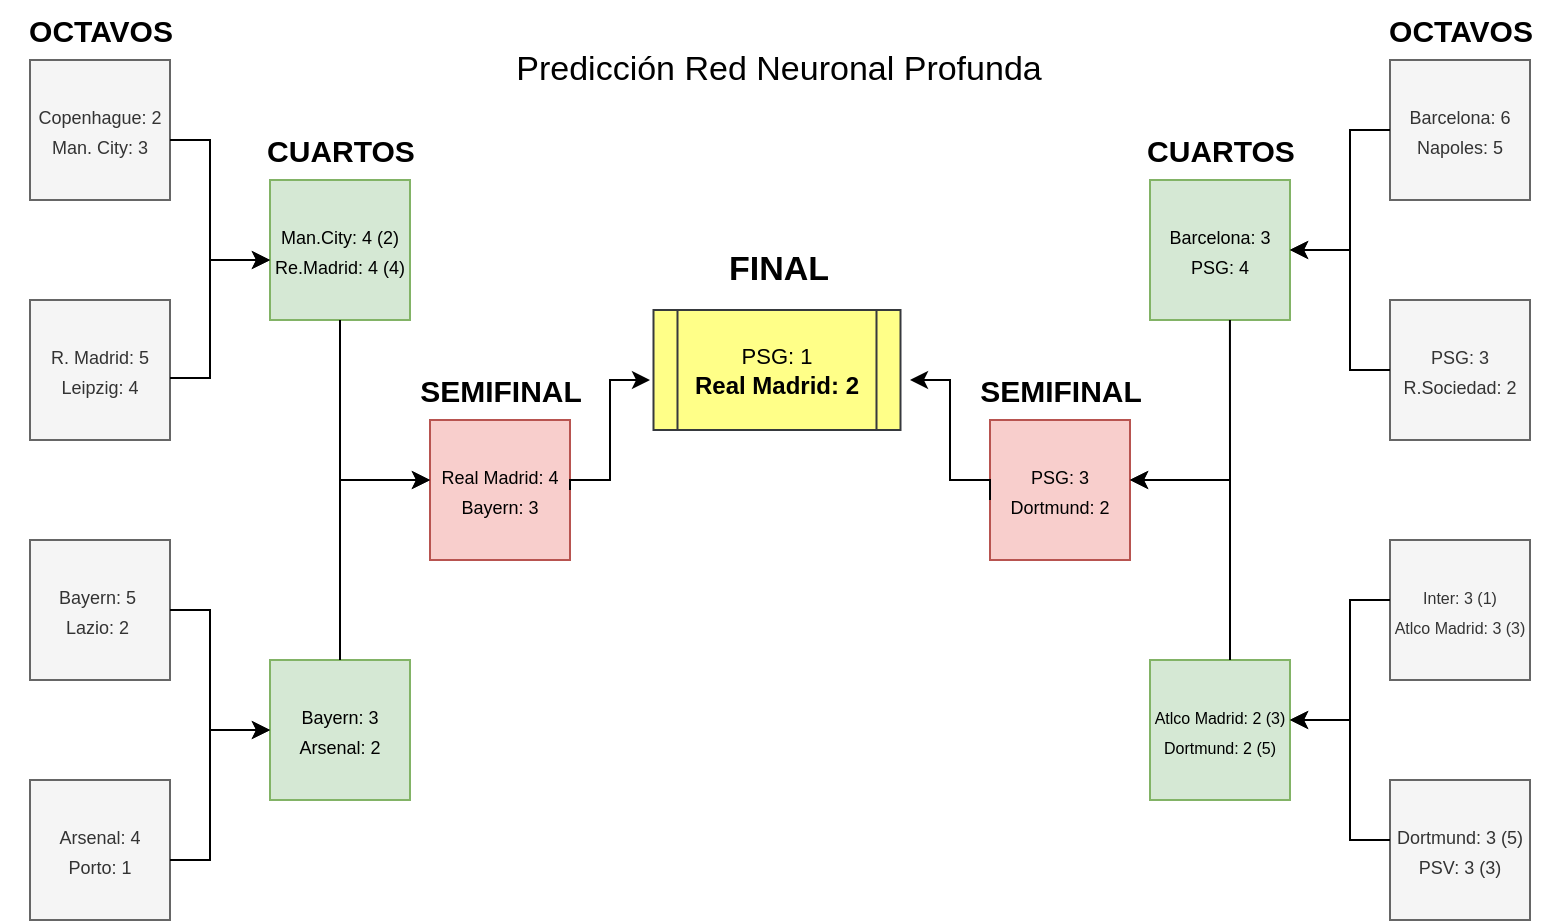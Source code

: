 <mxfile version="20.4.0" type="github"><diagram id="x-SEVUSwufxlTRb1mQCB" name="Página-1"><mxGraphModel dx="868" dy="424" grid="1" gridSize="10" guides="1" tooltips="1" connect="1" arrows="1" fold="1" page="1" pageScale="1" pageWidth="827" pageHeight="1169" math="0" shadow="0"><root><mxCell id="0"/><mxCell id="1" parent="0"/><mxCell id="oHkbIEZmlbN_jY3XfqhF-1" value="&lt;font style=&quot;font-size: 9px;&quot;&gt;Copenhague: 2&lt;br&gt;Man. City: 3&lt;/font&gt;" style="whiteSpace=wrap;html=1;aspect=fixed;fillColor=#f5f5f5;fontColor=#333333;strokeColor=#666666;" parent="1" vertex="1"><mxGeometry x="40" y="40" width="70" height="70" as="geometry"/></mxCell><mxCell id="oHkbIEZmlbN_jY3XfqhF-2" value="&lt;font style=&quot;font-size: 9px;&quot;&gt;R. Madrid: 5&lt;br&gt;Leipzig: 4&lt;/font&gt;" style="whiteSpace=wrap;html=1;aspect=fixed;fillColor=#f5f5f5;fontColor=#333333;strokeColor=#666666;" parent="1" vertex="1"><mxGeometry x="40" y="160" width="70" height="70" as="geometry"/></mxCell><mxCell id="oHkbIEZmlbN_jY3XfqhF-3" value="&lt;font style=&quot;font-size: 9px;&quot;&gt;Bayern: 5&amp;nbsp;&lt;br&gt;Lazio: 2&amp;nbsp;&lt;/font&gt;" style="whiteSpace=wrap;html=1;aspect=fixed;fillColor=#f5f5f5;fontColor=#333333;strokeColor=#666666;" parent="1" vertex="1"><mxGeometry x="40" y="280" width="70" height="70" as="geometry"/></mxCell><mxCell id="oHkbIEZmlbN_jY3XfqhF-4" value="&lt;font style=&quot;font-size: 9px;&quot;&gt;Arsenal: 4&lt;br&gt;Porto: 1&lt;/font&gt;" style="whiteSpace=wrap;html=1;aspect=fixed;fillColor=#f5f5f5;fontColor=#333333;strokeColor=#666666;" parent="1" vertex="1"><mxGeometry x="40" y="400" width="70" height="70" as="geometry"/></mxCell><mxCell id="oHkbIEZmlbN_jY3XfqhF-5" value="&lt;font style=&quot;font-size: 9px;&quot;&gt;Barcelona: 6&lt;br&gt;Napoles: 5&lt;/font&gt;" style="whiteSpace=wrap;html=1;aspect=fixed;fillColor=#f5f5f5;fontColor=#333333;strokeColor=#666666;" parent="1" vertex="1"><mxGeometry x="720" y="40" width="70" height="70" as="geometry"/></mxCell><mxCell id="oHkbIEZmlbN_jY3XfqhF-6" value="&lt;font style=&quot;font-size: 9px;&quot;&gt;Dortmund: 3 (5)&lt;br&gt;PSV: 3 (3)&lt;/font&gt;" style="whiteSpace=wrap;html=1;aspect=fixed;fillColor=#f5f5f5;fontColor=#333333;strokeColor=#666666;" parent="1" vertex="1"><mxGeometry x="720" y="400" width="70" height="70" as="geometry"/></mxCell><mxCell id="oHkbIEZmlbN_jY3XfqhF-7" value="&lt;font style=&quot;font-size: 8px;&quot;&gt;Inter: 3 (1)&lt;br&gt;Atlco Madrid: 3 (3)&lt;/font&gt;" style="whiteSpace=wrap;html=1;aspect=fixed;fillColor=#f5f5f5;fontColor=#333333;strokeColor=#666666;" parent="1" vertex="1"><mxGeometry x="720" y="280" width="70" height="70" as="geometry"/></mxCell><mxCell id="oHkbIEZmlbN_jY3XfqhF-8" value="&lt;font style=&quot;font-size: 9px;&quot;&gt;PSG: 3&lt;br&gt;R.Sociedad: 2&lt;/font&gt;" style="whiteSpace=wrap;html=1;aspect=fixed;fillColor=#f5f5f5;fontColor=#333333;strokeColor=#666666;" parent="1" vertex="1"><mxGeometry x="720" y="160" width="70" height="70" as="geometry"/></mxCell><mxCell id="oHkbIEZmlbN_jY3XfqhF-9" value="&lt;font style=&quot;font-size: 9px;&quot;&gt;Man.City: 4 (2)&lt;br&gt;Re.Madrid: 4 (4)&lt;/font&gt;" style="whiteSpace=wrap;html=1;aspect=fixed;fillColor=#d5e8d4;strokeColor=#82b366;" parent="1" vertex="1"><mxGeometry x="160" y="100" width="70" height="70" as="geometry"/></mxCell><mxCell id="oHkbIEZmlbN_jY3XfqhF-10" value="&lt;font style=&quot;font-size: 9px;&quot;&gt;Bayern: 3&lt;br&gt;Arsenal: 2&lt;/font&gt;" style="whiteSpace=wrap;html=1;aspect=fixed;fillColor=#d5e8d4;strokeColor=#82b366;" parent="1" vertex="1"><mxGeometry x="160" y="340" width="70" height="70" as="geometry"/></mxCell><mxCell id="oHkbIEZmlbN_jY3XfqhF-11" value="&lt;font style=&quot;font-size: 9px;&quot;&gt;Barcelona: 3&lt;br&gt;PSG: 4&lt;/font&gt;" style="whiteSpace=wrap;html=1;aspect=fixed;fillColor=#d5e8d4;strokeColor=#82b366;" parent="1" vertex="1"><mxGeometry x="600" y="100" width="70" height="70" as="geometry"/></mxCell><mxCell id="oHkbIEZmlbN_jY3XfqhF-12" value="&lt;font style=&quot;font-size: 8px;&quot;&gt;Atlco Madrid: 2 (3)&lt;br&gt;Dortmund: 2 (5)&lt;/font&gt;" style="whiteSpace=wrap;html=1;aspect=fixed;fillColor=#d5e8d4;strokeColor=#82b366;" parent="1" vertex="1"><mxGeometry x="600" y="340" width="70" height="70" as="geometry"/></mxCell><mxCell id="oHkbIEZmlbN_jY3XfqhF-13" value="&lt;font style=&quot;font-size: 9px;&quot;&gt;Real Madrid: 4&lt;br&gt;Bayern: 3&lt;/font&gt;" style="whiteSpace=wrap;html=1;aspect=fixed;fillColor=#f8cecc;strokeColor=#b85450;fillStyle=auto;" parent="1" vertex="1"><mxGeometry x="240" y="220" width="70" height="70" as="geometry"/></mxCell><mxCell id="oHkbIEZmlbN_jY3XfqhF-14" value="&lt;font style=&quot;font-size: 9px;&quot;&gt;PSG: 3&lt;br&gt;Dortmund: 2&lt;/font&gt;" style="whiteSpace=wrap;html=1;aspect=fixed;fillColor=#f8cecc;strokeColor=#b85450;" parent="1" vertex="1"><mxGeometry x="520" y="220" width="70" height="70" as="geometry"/></mxCell><mxCell id="oHkbIEZmlbN_jY3XfqhF-15" value="&lt;font style=&quot;&quot;&gt;&lt;span style=&quot;font-size: 11px;&quot;&gt;PSG: 1&lt;/span&gt;&lt;br&gt;&lt;b style=&quot;&quot;&gt;&lt;font style=&quot;font-size: 12px;&quot;&gt;Real Madrid: 2&lt;/font&gt;&lt;/b&gt;&lt;/font&gt;" style="shape=process;whiteSpace=wrap;html=1;backgroundOutline=1;fillColor=#ffff88;strokeColor=#36393d;" parent="1" vertex="1"><mxGeometry x="351.75" y="165" width="123.5" height="60" as="geometry"/></mxCell><mxCell id="oHkbIEZmlbN_jY3XfqhF-19" value="" style="endArrow=classic;html=1;rounded=0;edgeStyle=orthogonalEdgeStyle;entryX=0;entryY=0.5;entryDx=0;entryDy=0;exitX=1;exitY=0.5;exitDx=0;exitDy=0;" parent="1" source="oHkbIEZmlbN_jY3XfqhF-3" target="oHkbIEZmlbN_jY3XfqhF-10" edge="1"><mxGeometry width="50" height="50" relative="1" as="geometry"><mxPoint x="110" y="330" as="sourcePoint"/><mxPoint x="160" y="280" as="targetPoint"/><Array as="points"><mxPoint x="130" y="315"/><mxPoint x="130" y="375"/></Array></mxGeometry></mxCell><mxCell id="oHkbIEZmlbN_jY3XfqhF-21" value="" style="endArrow=classic;html=1;rounded=0;edgeStyle=orthogonalEdgeStyle;exitX=1;exitY=0.5;exitDx=0;exitDy=0;" parent="1" target="oHkbIEZmlbN_jY3XfqhF-10" edge="1"><mxGeometry width="50" height="50" relative="1" as="geometry"><mxPoint x="110" y="440" as="sourcePoint"/><mxPoint x="160.0" y="385" as="targetPoint"/><Array as="points"><mxPoint x="130" y="440"/><mxPoint x="130" y="375"/></Array></mxGeometry></mxCell><mxCell id="oHkbIEZmlbN_jY3XfqhF-22" value="" style="endArrow=classic;html=1;rounded=0;edgeStyle=orthogonalEdgeStyle;" parent="1" edge="1"><mxGeometry width="50" height="50" relative="1" as="geometry"><mxPoint x="110" y="199" as="sourcePoint"/><mxPoint x="160" y="140" as="targetPoint"/><Array as="points"><mxPoint x="130" y="199"/><mxPoint x="130" y="140"/><mxPoint x="160" y="140"/></Array></mxGeometry></mxCell><mxCell id="oHkbIEZmlbN_jY3XfqhF-23" value="" style="endArrow=classic;html=1;rounded=0;edgeStyle=orthogonalEdgeStyle;entryX=0;entryY=0.5;entryDx=0;entryDy=0;exitX=1;exitY=0.5;exitDx=0;exitDy=0;" parent="1" edge="1"><mxGeometry width="50" height="50" relative="1" as="geometry"><mxPoint x="110" y="80" as="sourcePoint"/><mxPoint x="160" y="140" as="targetPoint"/><Array as="points"><mxPoint x="130" y="80"/><mxPoint x="130" y="140"/></Array></mxGeometry></mxCell><mxCell id="oHkbIEZmlbN_jY3XfqhF-24" value="" style="endArrow=classic;html=1;rounded=0;edgeStyle=orthogonalEdgeStyle;" parent="1" source="oHkbIEZmlbN_jY3XfqhF-9" target="oHkbIEZmlbN_jY3XfqhF-13" edge="1"><mxGeometry width="50" height="50" relative="1" as="geometry"><mxPoint x="130" y="335" as="sourcePoint"/><mxPoint x="180" y="395" as="targetPoint"/><Array as="points"><mxPoint x="195" y="250"/></Array></mxGeometry></mxCell><mxCell id="oHkbIEZmlbN_jY3XfqhF-25" value="" style="endArrow=classic;html=1;rounded=0;edgeStyle=orthogonalEdgeStyle;exitX=0.5;exitY=0;exitDx=0;exitDy=0;" parent="1" source="oHkbIEZmlbN_jY3XfqhF-10" edge="1"><mxGeometry width="50" height="50" relative="1" as="geometry"><mxPoint x="205" y="180" as="sourcePoint"/><mxPoint x="240" y="250" as="targetPoint"/><Array as="points"><mxPoint x="195" y="250"/></Array></mxGeometry></mxCell><mxCell id="oHkbIEZmlbN_jY3XfqhF-27" value="" style="endArrow=classic;html=1;rounded=0;edgeStyle=orthogonalEdgeStyle;exitX=0.5;exitY=0;exitDx=0;exitDy=0;" parent="1" edge="1"><mxGeometry width="50" height="50" relative="1" as="geometry"><mxPoint x="640" y="340" as="sourcePoint"/><mxPoint x="590" y="250" as="targetPoint"/><Array as="points"><mxPoint x="640" y="250"/><mxPoint x="591" y="250"/></Array></mxGeometry></mxCell><mxCell id="oHkbIEZmlbN_jY3XfqhF-28" value="" style="endArrow=classic;html=1;rounded=0;edgeStyle=orthogonalEdgeStyle;exitX=0.571;exitY=1;exitDx=0;exitDy=0;exitPerimeter=0;" parent="1" source="oHkbIEZmlbN_jY3XfqhF-11" edge="1"><mxGeometry width="50" height="50" relative="1" as="geometry"><mxPoint x="650" y="350" as="sourcePoint"/><mxPoint x="590" y="250" as="targetPoint"/><Array as="points"><mxPoint x="640" y="250"/></Array></mxGeometry></mxCell><mxCell id="oHkbIEZmlbN_jY3XfqhF-29" value="" style="endArrow=classic;html=1;rounded=0;edgeStyle=orthogonalEdgeStyle;entryX=1;entryY=0.5;entryDx=0;entryDy=0;exitX=0;exitY=0.5;exitDx=0;exitDy=0;" parent="1" source="oHkbIEZmlbN_jY3XfqhF-5" target="oHkbIEZmlbN_jY3XfqhF-11" edge="1"><mxGeometry width="50" height="50" relative="1" as="geometry"><mxPoint x="650" y="80" as="sourcePoint"/><mxPoint x="700" y="140" as="targetPoint"/><Array as="points"><mxPoint x="700" y="75"/><mxPoint x="700" y="135"/></Array></mxGeometry></mxCell><mxCell id="oHkbIEZmlbN_jY3XfqhF-30" value="" style="endArrow=classic;html=1;rounded=0;edgeStyle=orthogonalEdgeStyle;entryX=1;entryY=0.5;entryDx=0;entryDy=0;exitX=0;exitY=0.5;exitDx=0;exitDy=0;" parent="1" edge="1"><mxGeometry width="50" height="50" relative="1" as="geometry"><mxPoint x="720" y="310" as="sourcePoint"/><mxPoint x="670" y="370" as="targetPoint"/><Array as="points"><mxPoint x="700" y="310"/><mxPoint x="700" y="370"/></Array></mxGeometry></mxCell><mxCell id="oHkbIEZmlbN_jY3XfqhF-31" value="" style="endArrow=classic;html=1;rounded=0;edgeStyle=orthogonalEdgeStyle;entryX=1;entryY=0.5;entryDx=0;entryDy=0;exitX=0;exitY=0.5;exitDx=0;exitDy=0;" parent="1" source="oHkbIEZmlbN_jY3XfqhF-8" target="oHkbIEZmlbN_jY3XfqhF-11" edge="1"><mxGeometry width="50" height="50" relative="1" as="geometry"><mxPoint x="730" y="85" as="sourcePoint"/><mxPoint x="680" y="145" as="targetPoint"/><Array as="points"><mxPoint x="700" y="195"/><mxPoint x="700" y="135"/></Array></mxGeometry></mxCell><mxCell id="oHkbIEZmlbN_jY3XfqhF-32" value="" style="endArrow=classic;html=1;rounded=0;edgeStyle=orthogonalEdgeStyle;entryX=1;entryY=0.5;entryDx=0;entryDy=0;exitX=0;exitY=0.5;exitDx=0;exitDy=0;" parent="1" edge="1"><mxGeometry width="50" height="50" relative="1" as="geometry"><mxPoint x="720" y="430" as="sourcePoint"/><mxPoint x="670" y="370" as="targetPoint"/><Array as="points"><mxPoint x="700" y="430"/><mxPoint x="700" y="370"/></Array></mxGeometry></mxCell><mxCell id="oHkbIEZmlbN_jY3XfqhF-34" value="" style="endArrow=classic;html=1;rounded=0;edgeStyle=orthogonalEdgeStyle;exitX=0;exitY=0.5;exitDx=0;exitDy=0;" parent="1" edge="1"><mxGeometry width="50" height="50" relative="1" as="geometry"><mxPoint x="520" y="260.05" as="sourcePoint"/><mxPoint x="480" y="200" as="targetPoint"/><Array as="points"><mxPoint x="520" y="250"/><mxPoint x="500" y="250"/><mxPoint x="500" y="200"/></Array></mxGeometry></mxCell><mxCell id="oHkbIEZmlbN_jY3XfqhF-35" value="" style="endArrow=classic;html=1;rounded=0;edgeStyle=orthogonalEdgeStyle;exitX=1;exitY=0.5;exitDx=0;exitDy=0;" parent="1" source="oHkbIEZmlbN_jY3XfqhF-13" edge="1"><mxGeometry width="50" height="50" relative="1" as="geometry"><mxPoint x="340" y="250.05" as="sourcePoint"/><mxPoint x="350" y="200" as="targetPoint"/><Array as="points"><mxPoint x="310" y="250"/><mxPoint x="330" y="250"/><mxPoint x="330" y="200"/><mxPoint x="350" y="200"/></Array></mxGeometry></mxCell><mxCell id="oHkbIEZmlbN_jY3XfqhF-37" value="&lt;b&gt;&lt;font style=&quot;font-size: 15px;&quot;&gt;OCTAVOS&lt;/font&gt;&lt;/b&gt;" style="text;html=1;align=center;verticalAlign=middle;resizable=0;points=[];autosize=1;strokeColor=none;fillColor=none;" parent="1" vertex="1"><mxGeometry x="25" y="10" width="100" height="30" as="geometry"/></mxCell><mxCell id="oHkbIEZmlbN_jY3XfqhF-38" value="&lt;b&gt;&lt;font style=&quot;font-size: 15px;&quot;&gt;CUARTOS&lt;/font&gt;&lt;/b&gt;" style="text;html=1;align=center;verticalAlign=middle;resizable=0;points=[];autosize=1;strokeColor=none;fillColor=none;" parent="1" vertex="1"><mxGeometry x="145" y="70" width="100" height="30" as="geometry"/></mxCell><mxCell id="oHkbIEZmlbN_jY3XfqhF-39" value="&lt;span&gt;&lt;font style=&quot;font-size: 15px;&quot;&gt;SEMIFINAL&lt;/font&gt;&lt;/span&gt;" style="text;html=1;align=center;verticalAlign=middle;resizable=0;points=[];autosize=1;strokeColor=none;fillColor=none;fontStyle=1" parent="1" vertex="1"><mxGeometry x="225" y="190" width="100" height="30" as="geometry"/></mxCell><mxCell id="oHkbIEZmlbN_jY3XfqhF-40" value="&lt;font style=&quot;font-size: 17px;&quot;&gt;&lt;b&gt;FINAL&lt;/b&gt;&lt;/font&gt;" style="text;html=1;align=center;verticalAlign=middle;resizable=0;points=[];autosize=1;strokeColor=none;fillColor=none;" parent="1" vertex="1"><mxGeometry x="379" y="130" width="70" height="30" as="geometry"/></mxCell><mxCell id="oHkbIEZmlbN_jY3XfqhF-41" value="&lt;b&gt;&lt;font style=&quot;font-size: 15px;&quot;&gt;OCTAVOS&lt;/font&gt;&lt;/b&gt;" style="text;html=1;align=center;verticalAlign=middle;resizable=0;points=[];autosize=1;strokeColor=none;fillColor=none;" parent="1" vertex="1"><mxGeometry x="705" y="10" width="100" height="30" as="geometry"/></mxCell><mxCell id="oHkbIEZmlbN_jY3XfqhF-42" value="&lt;b&gt;&lt;font style=&quot;font-size: 15px;&quot;&gt;CUARTOS&lt;/font&gt;&lt;/b&gt;" style="text;html=1;align=center;verticalAlign=middle;resizable=0;points=[];autosize=1;strokeColor=none;fillColor=none;" parent="1" vertex="1"><mxGeometry x="585" y="70" width="100" height="30" as="geometry"/></mxCell><mxCell id="oHkbIEZmlbN_jY3XfqhF-43" value="&lt;span&gt;&lt;font style=&quot;font-size: 15px;&quot;&gt;SEMIFINAL&lt;/font&gt;&lt;/span&gt;" style="text;html=1;align=center;verticalAlign=middle;resizable=0;points=[];autosize=1;strokeColor=none;fillColor=none;fontStyle=1" parent="1" vertex="1"><mxGeometry x="505" y="190" width="100" height="30" as="geometry"/></mxCell><mxCell id="oHkbIEZmlbN_jY3XfqhF-44" value="Predicción Red Neuronal Profunda" style="text;html=1;align=center;verticalAlign=middle;resizable=0;points=[];autosize=1;strokeColor=none;fillColor=none;fontSize=17;" parent="1" vertex="1"><mxGeometry x="268.5" y="30" width="290" height="30" as="geometry"/></mxCell></root></mxGraphModel></diagram></mxfile>